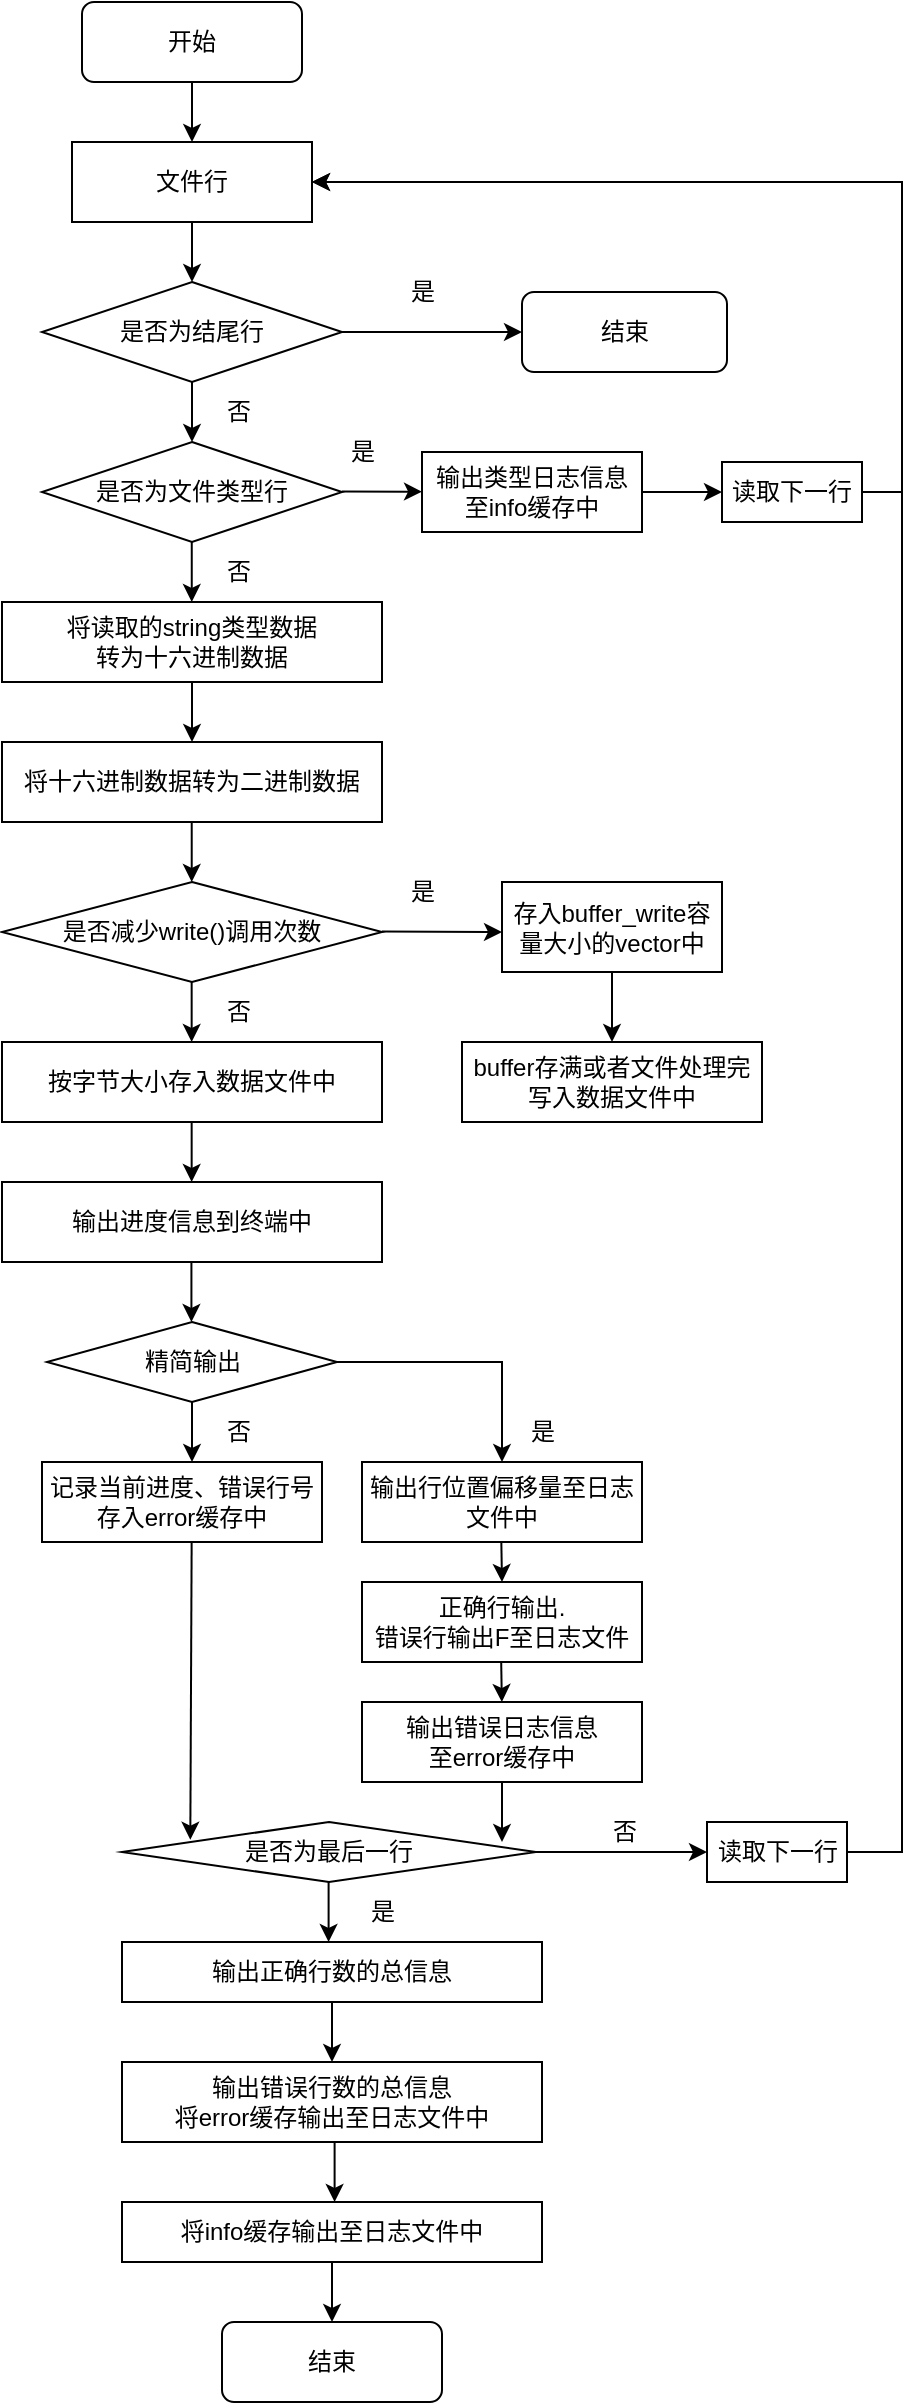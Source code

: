 <mxfile version="21.2.1" type="device">
  <diagram name="第 1 页" id="7w4HHzvd7NijSTBhf-2v">
    <mxGraphModel dx="749" dy="1591" grid="1" gridSize="10" guides="1" tooltips="1" connect="1" arrows="1" fold="1" page="1" pageScale="1" pageWidth="827" pageHeight="1169" math="0" shadow="0">
      <root>
        <mxCell id="0" />
        <mxCell id="1" parent="0" />
        <mxCell id="1o7bepZuhiXeH4WwuP95-1" value="将十六进制数据转为二进制数据" style="rounded=0;whiteSpace=wrap;html=1;" vertex="1" parent="1">
          <mxGeometry x="330" y="240" width="190" height="40" as="geometry" />
        </mxCell>
        <mxCell id="1o7bepZuhiXeH4WwuP95-2" value="输出进度信息到终端中" style="rounded=0;whiteSpace=wrap;html=1;" vertex="1" parent="1">
          <mxGeometry x="330" y="460" width="190" height="40" as="geometry" />
        </mxCell>
        <mxCell id="1o7bepZuhiXeH4WwuP95-3" value="将读取的string类型数据&lt;br&gt;转为十六进制数据" style="rounded=0;whiteSpace=wrap;html=1;" vertex="1" parent="1">
          <mxGeometry x="330" y="170" width="190" height="40" as="geometry" />
        </mxCell>
        <mxCell id="1o7bepZuhiXeH4WwuP95-4" value="" style="endArrow=classic;html=1;rounded=0;exitX=0.5;exitY=1;exitDx=0;exitDy=0;" edge="1" parent="1" source="1o7bepZuhiXeH4WwuP95-3" target="1o7bepZuhiXeH4WwuP95-1">
          <mxGeometry width="50" height="50" relative="1" as="geometry">
            <mxPoint x="590" y="340" as="sourcePoint" />
            <mxPoint x="640" y="290" as="targetPoint" />
            <Array as="points">
              <mxPoint x="425" y="230" />
            </Array>
          </mxGeometry>
        </mxCell>
        <mxCell id="1o7bepZuhiXeH4WwuP95-6" value="精简输出" style="rhombus;whiteSpace=wrap;html=1;" vertex="1" parent="1">
          <mxGeometry x="352.5" y="530" width="145" height="40" as="geometry" />
        </mxCell>
        <mxCell id="1o7bepZuhiXeH4WwuP95-10" value="" style="endArrow=classic;html=1;rounded=0;exitX=0.5;exitY=1;exitDx=0;exitDy=0;entryX=0.5;entryY=0;entryDx=0;entryDy=0;" edge="1" parent="1" source="1o7bepZuhiXeH4WwuP95-6">
          <mxGeometry width="50" height="50" relative="1" as="geometry">
            <mxPoint x="422.26" y="610" as="sourcePoint" />
            <mxPoint x="425" y="600" as="targetPoint" />
          </mxGeometry>
        </mxCell>
        <mxCell id="1o7bepZuhiXeH4WwuP95-11" value="否" style="text;html=1;align=center;verticalAlign=middle;resizable=0;points=[];autosize=1;strokeColor=none;fillColor=none;" vertex="1" parent="1">
          <mxGeometry x="427.5" y="570" width="40" height="30" as="geometry" />
        </mxCell>
        <mxCell id="1o7bepZuhiXeH4WwuP95-12" value="" style="endArrow=classic;html=1;rounded=0;exitX=1;exitY=0.5;exitDx=0;exitDy=0;entryX=0.5;entryY=0;entryDx=0;entryDy=0;" edge="1" parent="1" source="1o7bepZuhiXeH4WwuP95-6" target="1o7bepZuhiXeH4WwuP95-14">
          <mxGeometry width="50" height="50" relative="1" as="geometry">
            <mxPoint x="502.5" y="580" as="sourcePoint" />
            <mxPoint x="578" y="620" as="targetPoint" />
            <Array as="points">
              <mxPoint x="580" y="550" />
            </Array>
          </mxGeometry>
        </mxCell>
        <mxCell id="1o7bepZuhiXeH4WwuP95-13" value="是" style="text;html=1;align=center;verticalAlign=middle;resizable=0;points=[];autosize=1;strokeColor=none;fillColor=none;" vertex="1" parent="1">
          <mxGeometry x="580" y="570" width="40" height="30" as="geometry" />
        </mxCell>
        <mxCell id="1o7bepZuhiXeH4WwuP95-14" value="输出行位置偏移量至日志文件中" style="rounded=0;whiteSpace=wrap;html=1;" vertex="1" parent="1">
          <mxGeometry x="510" y="600" width="140" height="40" as="geometry" />
        </mxCell>
        <mxCell id="1o7bepZuhiXeH4WwuP95-15" value="按字节大小存入数据文件中" style="rounded=0;whiteSpace=wrap;html=1;" vertex="1" parent="1">
          <mxGeometry x="330" y="390" width="190" height="40" as="geometry" />
        </mxCell>
        <mxCell id="1o7bepZuhiXeH4WwuP95-16" value="" style="endArrow=classic;html=1;rounded=0;exitX=0.5;exitY=1;exitDx=0;exitDy=0;" edge="1" parent="1">
          <mxGeometry width="50" height="50" relative="1" as="geometry">
            <mxPoint x="424.83" y="360" as="sourcePoint" />
            <mxPoint x="424.83" y="390" as="targetPoint" />
          </mxGeometry>
        </mxCell>
        <mxCell id="1o7bepZuhiXeH4WwuP95-17" value="" style="endArrow=classic;html=1;rounded=0;exitX=0.5;exitY=1;exitDx=0;exitDy=0;" edge="1" parent="1">
          <mxGeometry width="50" height="50" relative="1" as="geometry">
            <mxPoint x="424.83" y="430" as="sourcePoint" />
            <mxPoint x="424.83" y="460" as="targetPoint" />
          </mxGeometry>
        </mxCell>
        <mxCell id="1o7bepZuhiXeH4WwuP95-18" value="是否为结尾行" style="rhombus;whiteSpace=wrap;html=1;" vertex="1" parent="1">
          <mxGeometry x="350" y="10" width="150" height="50" as="geometry" />
        </mxCell>
        <mxCell id="1o7bepZuhiXeH4WwuP95-20" value="" style="endArrow=classic;html=1;rounded=0;exitX=0.5;exitY=1;exitDx=0;exitDy=0;entryX=0.5;entryY=0;entryDx=0;entryDy=0;" edge="1" parent="1" source="1o7bepZuhiXeH4WwuP95-18" target="1o7bepZuhiXeH4WwuP95-30">
          <mxGeometry width="50" height="50" relative="1" as="geometry">
            <mxPoint x="422.26" y="90" as="sourcePoint" />
            <mxPoint x="425" y="100" as="targetPoint" />
          </mxGeometry>
        </mxCell>
        <mxCell id="1o7bepZuhiXeH4WwuP95-21" value="否" style="text;html=1;align=center;verticalAlign=middle;resizable=0;points=[];autosize=1;strokeColor=none;fillColor=none;" vertex="1" parent="1">
          <mxGeometry x="427.5" y="60" width="40" height="30" as="geometry" />
        </mxCell>
        <mxCell id="1o7bepZuhiXeH4WwuP95-23" value="是" style="text;html=1;align=center;verticalAlign=middle;resizable=0;points=[];autosize=1;strokeColor=none;fillColor=none;" vertex="1" parent="1">
          <mxGeometry x="520" width="40" height="30" as="geometry" />
        </mxCell>
        <mxCell id="1o7bepZuhiXeH4WwuP95-25" value="" style="endArrow=classic;html=1;rounded=0;exitX=0.5;exitY=1;exitDx=0;exitDy=0;" edge="1" parent="1">
          <mxGeometry width="50" height="50" relative="1" as="geometry">
            <mxPoint x="424.88" y="140" as="sourcePoint" />
            <mxPoint x="424.88" y="170" as="targetPoint" />
            <Array as="points">
              <mxPoint x="424.88" y="160" />
            </Array>
          </mxGeometry>
        </mxCell>
        <mxCell id="1o7bepZuhiXeH4WwuP95-26" value="结束" style="rounded=1;whiteSpace=wrap;html=1;" vertex="1" parent="1">
          <mxGeometry x="590" y="15" width="102.5" height="40" as="geometry" />
        </mxCell>
        <mxCell id="1o7bepZuhiXeH4WwuP95-27" value="文件行" style="rounded=0;whiteSpace=wrap;html=1;" vertex="1" parent="1">
          <mxGeometry x="365" y="-60" width="120" height="40" as="geometry" />
        </mxCell>
        <mxCell id="1o7bepZuhiXeH4WwuP95-28" value="" style="endArrow=classic;html=1;rounded=0;exitX=0.5;exitY=1;exitDx=0;exitDy=0;" edge="1" parent="1" source="1o7bepZuhiXeH4WwuP95-27" target="1o7bepZuhiXeH4WwuP95-18">
          <mxGeometry width="50" height="50" relative="1" as="geometry">
            <mxPoint x="450" y="120" as="sourcePoint" />
            <mxPoint x="500" y="70" as="targetPoint" />
          </mxGeometry>
        </mxCell>
        <mxCell id="1o7bepZuhiXeH4WwuP95-30" value="是否为文件类型行" style="rhombus;whiteSpace=wrap;html=1;" vertex="1" parent="1">
          <mxGeometry x="350" y="90" width="150" height="50" as="geometry" />
        </mxCell>
        <mxCell id="1o7bepZuhiXeH4WwuP95-31" value="" style="endArrow=classic;html=1;rounded=0;exitX=1;exitY=0.5;exitDx=0;exitDy=0;entryX=0;entryY=0.5;entryDx=0;entryDy=0;" edge="1" parent="1" source="1o7bepZuhiXeH4WwuP95-18" target="1o7bepZuhiXeH4WwuP95-26">
          <mxGeometry width="50" height="50" relative="1" as="geometry">
            <mxPoint x="450" y="180" as="sourcePoint" />
            <mxPoint x="500" y="130" as="targetPoint" />
          </mxGeometry>
        </mxCell>
        <mxCell id="1o7bepZuhiXeH4WwuP95-32" value="是" style="text;html=1;align=center;verticalAlign=middle;resizable=0;points=[];autosize=1;strokeColor=none;fillColor=none;" vertex="1" parent="1">
          <mxGeometry x="490" y="80" width="40" height="30" as="geometry" />
        </mxCell>
        <mxCell id="1o7bepZuhiXeH4WwuP95-34" value="" style="endArrow=classic;html=1;rounded=0;exitX=1;exitY=0.5;exitDx=0;exitDy=0;" edge="1" parent="1" source="1o7bepZuhiXeH4WwuP95-40">
          <mxGeometry width="50" height="50" relative="1" as="geometry">
            <mxPoint x="500" y="114.71" as="sourcePoint" />
            <mxPoint x="560" y="115" as="targetPoint" />
          </mxGeometry>
        </mxCell>
        <mxCell id="1o7bepZuhiXeH4WwuP95-35" value="读取下一行" style="rounded=0;whiteSpace=wrap;html=1;" vertex="1" parent="1">
          <mxGeometry x="690" y="100" width="70" height="30" as="geometry" />
        </mxCell>
        <mxCell id="1o7bepZuhiXeH4WwuP95-36" value="" style="endArrow=classic;html=1;rounded=0;exitX=1;exitY=0.5;exitDx=0;exitDy=0;entryX=1;entryY=0.5;entryDx=0;entryDy=0;" edge="1" parent="1" source="1o7bepZuhiXeH4WwuP95-35" target="1o7bepZuhiXeH4WwuP95-27">
          <mxGeometry width="50" height="50" relative="1" as="geometry">
            <mxPoint x="590" y="180" as="sourcePoint" />
            <mxPoint x="720" y="-50" as="targetPoint" />
            <Array as="points">
              <mxPoint x="780" y="115" />
              <mxPoint x="780" y="-40" />
            </Array>
          </mxGeometry>
        </mxCell>
        <mxCell id="1o7bepZuhiXeH4WwuP95-37" value="开始" style="rounded=1;whiteSpace=wrap;html=1;" vertex="1" parent="1">
          <mxGeometry x="370" y="-130" width="110" height="40" as="geometry" />
        </mxCell>
        <mxCell id="1o7bepZuhiXeH4WwuP95-38" value="" style="endArrow=classic;html=1;rounded=0;exitX=0.5;exitY=1;exitDx=0;exitDy=0;entryX=0.5;entryY=0;entryDx=0;entryDy=0;" edge="1" parent="1" source="1o7bepZuhiXeH4WwuP95-37" target="1o7bepZuhiXeH4WwuP95-27">
          <mxGeometry width="50" height="50" relative="1" as="geometry">
            <mxPoint x="570" y="210" as="sourcePoint" />
            <mxPoint x="620" y="160" as="targetPoint" />
          </mxGeometry>
        </mxCell>
        <mxCell id="1o7bepZuhiXeH4WwuP95-39" value="否" style="text;html=1;align=center;verticalAlign=middle;resizable=0;points=[];autosize=1;strokeColor=none;fillColor=none;" vertex="1" parent="1">
          <mxGeometry x="427.5" y="140" width="40" height="30" as="geometry" />
        </mxCell>
        <mxCell id="1o7bepZuhiXeH4WwuP95-41" value="" style="endArrow=classic;html=1;rounded=0;exitX=1;exitY=0.5;exitDx=0;exitDy=0;entryX=0;entryY=0.5;entryDx=0;entryDy=0;" edge="1" parent="1" source="1o7bepZuhiXeH4WwuP95-40" target="1o7bepZuhiXeH4WwuP95-35">
          <mxGeometry width="50" height="50" relative="1" as="geometry">
            <mxPoint x="570" y="120" as="sourcePoint" />
            <mxPoint x="620" y="70" as="targetPoint" />
          </mxGeometry>
        </mxCell>
        <mxCell id="1o7bepZuhiXeH4WwuP95-42" value="是否减少write()调用次数" style="rhombus;whiteSpace=wrap;html=1;" vertex="1" parent="1">
          <mxGeometry x="330" y="310" width="190" height="50" as="geometry" />
        </mxCell>
        <mxCell id="1o7bepZuhiXeH4WwuP95-43" value="" style="endArrow=classic;html=1;rounded=0;exitX=0.5;exitY=1;exitDx=0;exitDy=0;" edge="1" parent="1">
          <mxGeometry width="50" height="50" relative="1" as="geometry">
            <mxPoint x="424.86" y="280" as="sourcePoint" />
            <mxPoint x="424.86" y="310" as="targetPoint" />
            <Array as="points">
              <mxPoint x="424.86" y="300" />
            </Array>
          </mxGeometry>
        </mxCell>
        <mxCell id="1o7bepZuhiXeH4WwuP95-45" value="否" style="text;html=1;align=center;verticalAlign=middle;resizable=0;points=[];autosize=1;strokeColor=none;fillColor=none;" vertex="1" parent="1">
          <mxGeometry x="427.5" y="360" width="40" height="30" as="geometry" />
        </mxCell>
        <mxCell id="1o7bepZuhiXeH4WwuP95-46" value="是" style="text;html=1;align=center;verticalAlign=middle;resizable=0;points=[];autosize=1;strokeColor=none;fillColor=none;" vertex="1" parent="1">
          <mxGeometry x="520" y="300" width="40" height="30" as="geometry" />
        </mxCell>
        <mxCell id="1o7bepZuhiXeH4WwuP95-47" value="" style="endArrow=classic;html=1;rounded=0;exitX=1;exitY=0.5;exitDx=0;exitDy=0;" edge="1" parent="1">
          <mxGeometry width="50" height="50" relative="1" as="geometry">
            <mxPoint x="520" y="334.71" as="sourcePoint" />
            <mxPoint x="580" y="335" as="targetPoint" />
          </mxGeometry>
        </mxCell>
        <mxCell id="1o7bepZuhiXeH4WwuP95-48" value="存入buffer_write容量大小的vector中" style="rounded=0;whiteSpace=wrap;html=1;" vertex="1" parent="1">
          <mxGeometry x="580" y="310" width="110" height="45" as="geometry" />
        </mxCell>
        <mxCell id="1o7bepZuhiXeH4WwuP95-49" value="" style="endArrow=classic;html=1;rounded=0;exitX=0.5;exitY=1;exitDx=0;exitDy=0;entryX=0.5;entryY=0;entryDx=0;entryDy=0;" edge="1" parent="1" source="1o7bepZuhiXeH4WwuP95-48" target="1o7bepZuhiXeH4WwuP95-50">
          <mxGeometry width="50" height="50" relative="1" as="geometry">
            <mxPoint x="590" y="340" as="sourcePoint" />
            <mxPoint x="635" y="400" as="targetPoint" />
          </mxGeometry>
        </mxCell>
        <mxCell id="1o7bepZuhiXeH4WwuP95-50" value="buffer存满或者文件处理完写入数据文件中" style="rounded=0;whiteSpace=wrap;html=1;" vertex="1" parent="1">
          <mxGeometry x="560" y="390" width="150" height="40" as="geometry" />
        </mxCell>
        <mxCell id="1o7bepZuhiXeH4WwuP95-59" value="" style="endArrow=classic;html=1;rounded=0;exitX=0.5;exitY=1;exitDx=0;exitDy=0;entryX=0.5;entryY=0;entryDx=0;entryDy=0;" edge="1" parent="1">
          <mxGeometry width="50" height="50" relative="1" as="geometry">
            <mxPoint x="424.71" y="500" as="sourcePoint" />
            <mxPoint x="424.71" y="530" as="targetPoint" />
          </mxGeometry>
        </mxCell>
        <mxCell id="1o7bepZuhiXeH4WwuP95-60" value="记录当前进度、错误行号存入error缓存中" style="rounded=0;whiteSpace=wrap;html=1;" vertex="1" parent="1">
          <mxGeometry x="350" y="600" width="140" height="40" as="geometry" />
        </mxCell>
        <mxCell id="1o7bepZuhiXeH4WwuP95-62" value="" style="endArrow=classic;html=1;rounded=0;exitX=0.5;exitY=1;exitDx=0;exitDy=0;entryX=0.165;entryY=0.295;entryDx=0;entryDy=0;entryPerimeter=0;" edge="1" parent="1" target="1o7bepZuhiXeH4WwuP95-64">
          <mxGeometry width="50" height="50" relative="1" as="geometry">
            <mxPoint x="424.83" y="640" as="sourcePoint" />
            <mxPoint x="424.83" y="670" as="targetPoint" />
          </mxGeometry>
        </mxCell>
        <mxCell id="1o7bepZuhiXeH4WwuP95-63" value="" style="endArrow=classic;html=1;rounded=0;exitX=0.5;exitY=1;exitDx=0;exitDy=0;" edge="1" parent="1">
          <mxGeometry width="50" height="50" relative="1" as="geometry">
            <mxPoint x="579.67" y="640" as="sourcePoint" />
            <mxPoint x="580" y="660" as="targetPoint" />
          </mxGeometry>
        </mxCell>
        <mxCell id="1o7bepZuhiXeH4WwuP95-64" value="是否为最后一行" style="rhombus;whiteSpace=wrap;html=1;" vertex="1" parent="1">
          <mxGeometry x="390" y="780" width="207" height="30" as="geometry" />
        </mxCell>
        <mxCell id="1o7bepZuhiXeH4WwuP95-65" value="读取下一行" style="rounded=0;whiteSpace=wrap;html=1;" vertex="1" parent="1">
          <mxGeometry x="682.5" y="780" width="70" height="30" as="geometry" />
        </mxCell>
        <mxCell id="1o7bepZuhiXeH4WwuP95-67" value="是" style="text;html=1;align=center;verticalAlign=middle;resizable=0;points=[];autosize=1;strokeColor=none;fillColor=none;" vertex="1" parent="1">
          <mxGeometry x="500" y="810" width="40" height="30" as="geometry" />
        </mxCell>
        <mxCell id="1o7bepZuhiXeH4WwuP95-68" value="" style="endArrow=classic;html=1;rounded=0;exitX=0.5;exitY=1;exitDx=0;exitDy=0;entryX=0.5;entryY=0;entryDx=0;entryDy=0;" edge="1" parent="1">
          <mxGeometry width="50" height="50" relative="1" as="geometry">
            <mxPoint x="493.3" y="810" as="sourcePoint" />
            <mxPoint x="493.3" y="840" as="targetPoint" />
          </mxGeometry>
        </mxCell>
        <mxCell id="1o7bepZuhiXeH4WwuP95-69" value="否" style="text;html=1;align=center;verticalAlign=middle;resizable=0;points=[];autosize=1;strokeColor=none;fillColor=none;" vertex="1" parent="1">
          <mxGeometry x="621.25" y="770" width="40" height="30" as="geometry" />
        </mxCell>
        <mxCell id="1o7bepZuhiXeH4WwuP95-70" value="" style="endArrow=classic;html=1;rounded=0;exitX=1;exitY=0.5;exitDx=0;exitDy=0;entryX=0;entryY=0.5;entryDx=0;entryDy=0;" edge="1" parent="1" source="1o7bepZuhiXeH4WwuP95-64" target="1o7bepZuhiXeH4WwuP95-65">
          <mxGeometry width="50" height="50" relative="1" as="geometry">
            <mxPoint x="640" y="730" as="sourcePoint" />
            <mxPoint x="690" y="680" as="targetPoint" />
          </mxGeometry>
        </mxCell>
        <mxCell id="1o7bepZuhiXeH4WwuP95-72" value="" style="endArrow=classic;html=1;rounded=0;exitX=1;exitY=0.5;exitDx=0;exitDy=0;entryX=1;entryY=0.5;entryDx=0;entryDy=0;" edge="1" parent="1" source="1o7bepZuhiXeH4WwuP95-65" target="1o7bepZuhiXeH4WwuP95-27">
          <mxGeometry width="50" height="50" relative="1" as="geometry">
            <mxPoint x="650" y="720" as="sourcePoint" />
            <mxPoint x="490" y="-40" as="targetPoint" />
            <Array as="points">
              <mxPoint x="780" y="795" />
              <mxPoint x="780" y="-40" />
            </Array>
          </mxGeometry>
        </mxCell>
        <mxCell id="1o7bepZuhiXeH4WwuP95-74" value="输出正确行数的总信息" style="rounded=0;whiteSpace=wrap;html=1;" vertex="1" parent="1">
          <mxGeometry x="390" y="840" width="210" height="30" as="geometry" />
        </mxCell>
        <mxCell id="1o7bepZuhiXeH4WwuP95-75" value="正确行输出.&lt;br&gt;错误行输出F至日志文件" style="rounded=0;whiteSpace=wrap;html=1;" vertex="1" parent="1">
          <mxGeometry x="510" y="660" width="140" height="40" as="geometry" />
        </mxCell>
        <mxCell id="1o7bepZuhiXeH4WwuP95-76" value="输出错误行数的总信息&lt;br&gt;将error缓存输出至日志文件中" style="rounded=0;whiteSpace=wrap;html=1;" vertex="1" parent="1">
          <mxGeometry x="390" y="900" width="210" height="40" as="geometry" />
        </mxCell>
        <mxCell id="1o7bepZuhiXeH4WwuP95-77" value="" style="endArrow=classic;html=1;rounded=0;exitX=0.5;exitY=1;exitDx=0;exitDy=0;entryX=0.5;entryY=0;entryDx=0;entryDy=0;" edge="1" parent="1" source="1o7bepZuhiXeH4WwuP95-74" target="1o7bepZuhiXeH4WwuP95-76">
          <mxGeometry width="50" height="50" relative="1" as="geometry">
            <mxPoint x="503.3" y="820" as="sourcePoint" />
            <mxPoint x="503.3" y="850" as="targetPoint" />
          </mxGeometry>
        </mxCell>
        <mxCell id="1o7bepZuhiXeH4WwuP95-79" value="输出错误日志信息&lt;br style=&quot;border-color: var(--border-color);&quot;&gt;至error缓存中" style="rounded=0;whiteSpace=wrap;html=1;" vertex="1" parent="1">
          <mxGeometry x="510" y="720" width="140" height="40" as="geometry" />
        </mxCell>
        <mxCell id="1o7bepZuhiXeH4WwuP95-80" value="" style="endArrow=classic;html=1;rounded=0;exitX=0.5;exitY=1;exitDx=0;exitDy=0;" edge="1" parent="1">
          <mxGeometry width="50" height="50" relative="1" as="geometry">
            <mxPoint x="579.6" y="700" as="sourcePoint" />
            <mxPoint x="579.93" y="720" as="targetPoint" />
            <Array as="points">
              <mxPoint x="579.93" y="720" />
            </Array>
          </mxGeometry>
        </mxCell>
        <mxCell id="1o7bepZuhiXeH4WwuP95-81" value="" style="endArrow=classic;html=1;rounded=0;exitX=1;exitY=0.5;exitDx=0;exitDy=0;" edge="1" parent="1" target="1o7bepZuhiXeH4WwuP95-40">
          <mxGeometry width="50" height="50" relative="1" as="geometry">
            <mxPoint x="500" y="114.71" as="sourcePoint" />
            <mxPoint x="560" y="115" as="targetPoint" />
          </mxGeometry>
        </mxCell>
        <mxCell id="1o7bepZuhiXeH4WwuP95-40" value="输出类型日志信息&lt;br&gt;至info缓存中" style="rounded=0;whiteSpace=wrap;html=1;" vertex="1" parent="1">
          <mxGeometry x="540" y="95" width="110" height="40" as="geometry" />
        </mxCell>
        <mxCell id="1o7bepZuhiXeH4WwuP95-82" value="将info缓存输出至日志文件中" style="rounded=0;whiteSpace=wrap;html=1;" vertex="1" parent="1">
          <mxGeometry x="390" y="970" width="210" height="30" as="geometry" />
        </mxCell>
        <mxCell id="1o7bepZuhiXeH4WwuP95-83" value="" style="endArrow=classic;html=1;rounded=0;exitX=0.5;exitY=1;exitDx=0;exitDy=0;entryX=0.5;entryY=0;entryDx=0;entryDy=0;" edge="1" parent="1">
          <mxGeometry width="50" height="50" relative="1" as="geometry">
            <mxPoint x="496.3" y="940" as="sourcePoint" />
            <mxPoint x="496.3" y="970" as="targetPoint" />
          </mxGeometry>
        </mxCell>
        <mxCell id="1o7bepZuhiXeH4WwuP95-85" value="结束" style="rounded=1;whiteSpace=wrap;html=1;" vertex="1" parent="1">
          <mxGeometry x="440" y="1030" width="110" height="40" as="geometry" />
        </mxCell>
        <mxCell id="1o7bepZuhiXeH4WwuP95-87" value="" style="endArrow=classic;html=1;rounded=0;exitX=0.5;exitY=1;exitDx=0;exitDy=0;" edge="1" parent="1" source="1o7bepZuhiXeH4WwuP95-82" target="1o7bepZuhiXeH4WwuP95-85">
          <mxGeometry width="50" height="50" relative="1" as="geometry">
            <mxPoint x="160" y="1040" as="sourcePoint" />
            <mxPoint x="210" y="990" as="targetPoint" />
          </mxGeometry>
        </mxCell>
        <mxCell id="1o7bepZuhiXeH4WwuP95-91" value="" style="endArrow=classic;html=1;rounded=0;exitX=0.5;exitY=1;exitDx=0;exitDy=0;" edge="1" parent="1" source="1o7bepZuhiXeH4WwuP95-79">
          <mxGeometry width="50" height="50" relative="1" as="geometry">
            <mxPoint x="620" y="830" as="sourcePoint" />
            <mxPoint x="580" y="790" as="targetPoint" />
          </mxGeometry>
        </mxCell>
      </root>
    </mxGraphModel>
  </diagram>
</mxfile>
